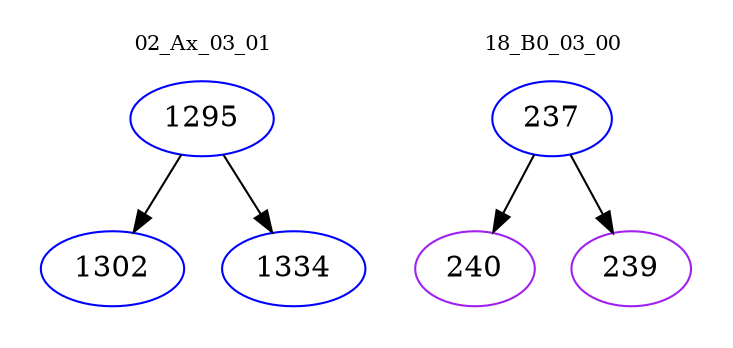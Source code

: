 digraph{
subgraph cluster_0 {
color = white
label = "02_Ax_03_01";
fontsize=10;
T0_1295 [label="1295", color="blue"]
T0_1295 -> T0_1302 [color="black"]
T0_1302 [label="1302", color="blue"]
T0_1295 -> T0_1334 [color="black"]
T0_1334 [label="1334", color="blue"]
}
subgraph cluster_1 {
color = white
label = "18_B0_03_00";
fontsize=10;
T1_237 [label="237", color="blue"]
T1_237 -> T1_240 [color="black"]
T1_240 [label="240", color="purple"]
T1_237 -> T1_239 [color="black"]
T1_239 [label="239", color="purple"]
}
}
